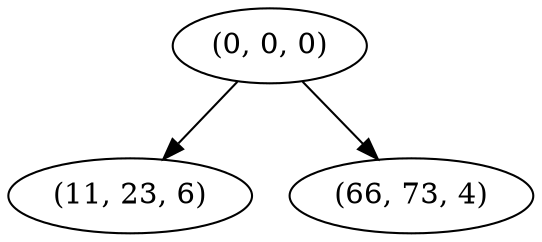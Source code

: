 digraph tree {
    "(0, 0, 0)";
    "(11, 23, 6)";
    "(66, 73, 4)";
    "(0, 0, 0)" -> "(11, 23, 6)";
    "(0, 0, 0)" -> "(66, 73, 4)";
}
